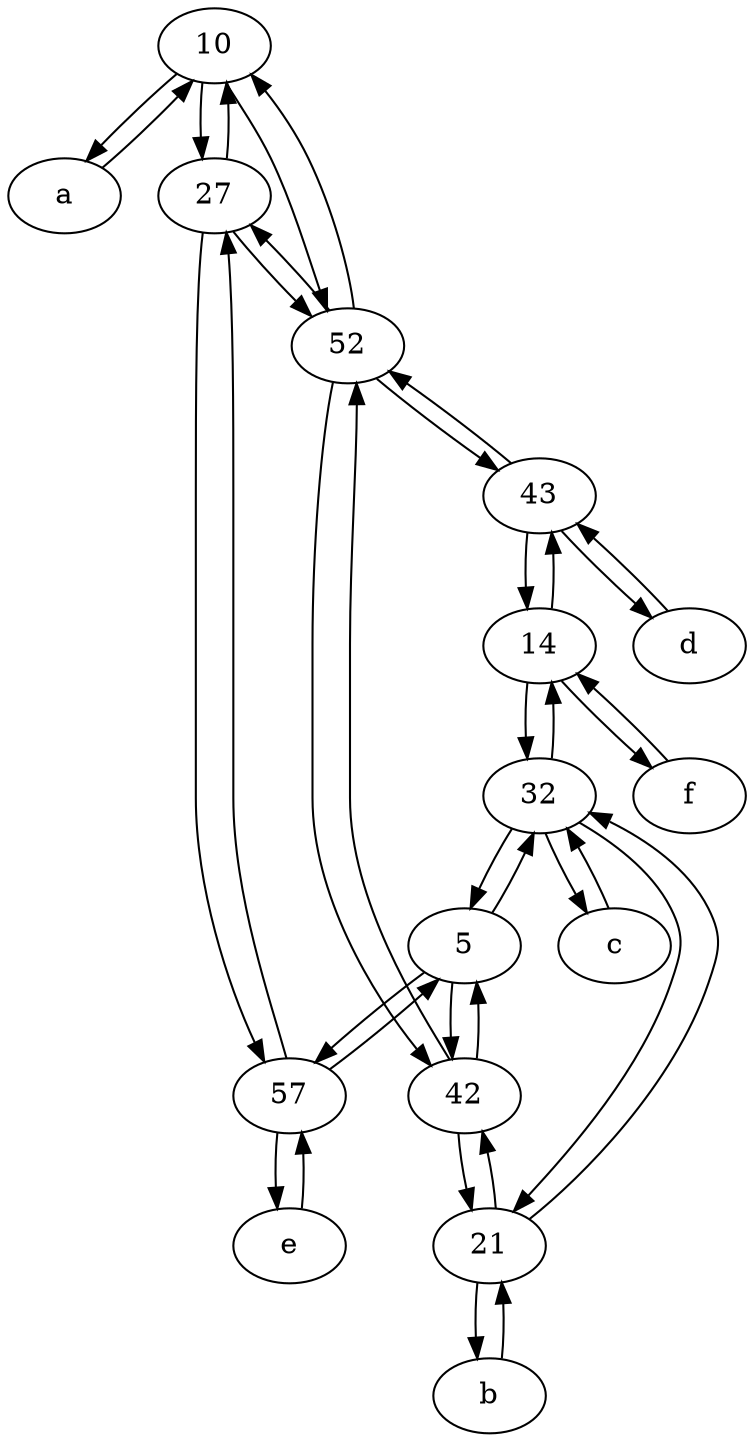 digraph  {
	10;
	57;
	d [pos="20,30!"];
	a [pos="40,10!"];
	42;
	43;
	5;
	c [pos="20,10!"];
	b [pos="50,20!"];
	14;
	27;
	52;
	f [pos="15,45!"];
	32;
	21;
	e [pos="30,50!"];
	52 -> 42;
	27 -> 10;
	c -> 32;
	42 -> 5;
	43 -> d;
	e -> 57;
	10 -> 52;
	32 -> c;
	21 -> 42;
	21 -> 32;
	32 -> 14;
	14 -> 43;
	5 -> 42;
	32 -> 5;
	42 -> 21;
	43 -> 52;
	52 -> 27;
	52 -> 43;
	57 -> 5;
	27 -> 52;
	32 -> 21;
	14 -> 32;
	a -> 10;
	57 -> e;
	d -> 43;
	5 -> 32;
	10 -> 27;
	5 -> 57;
	f -> 14;
	14 -> f;
	21 -> b;
	27 -> 57;
	52 -> 10;
	b -> 21;
	43 -> 14;
	10 -> a;
	57 -> 27;
	42 -> 52;

	}